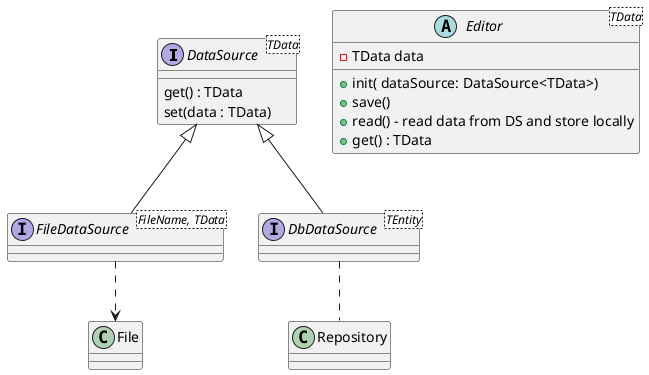 @startuml
'https://plantuml.com/class-diagram


interface DataSource<TData>{
    get() : TData
    set(data : TData)
}

interface FileDataSource<FileName, TData>{
}
DataSource <|-- FileDataSource
FileDataSource ..> File

interface DbDataSource<TEntity>{
}
DataSource <|-- DbDataSource
DbDataSource .. Repository

abstract class Editor<TData>{
    - TData data

    + init( dataSource: DataSource<TData>)
    + save()
    + read() - read data from DS and store locally
    + get() : TData
}

@enduml